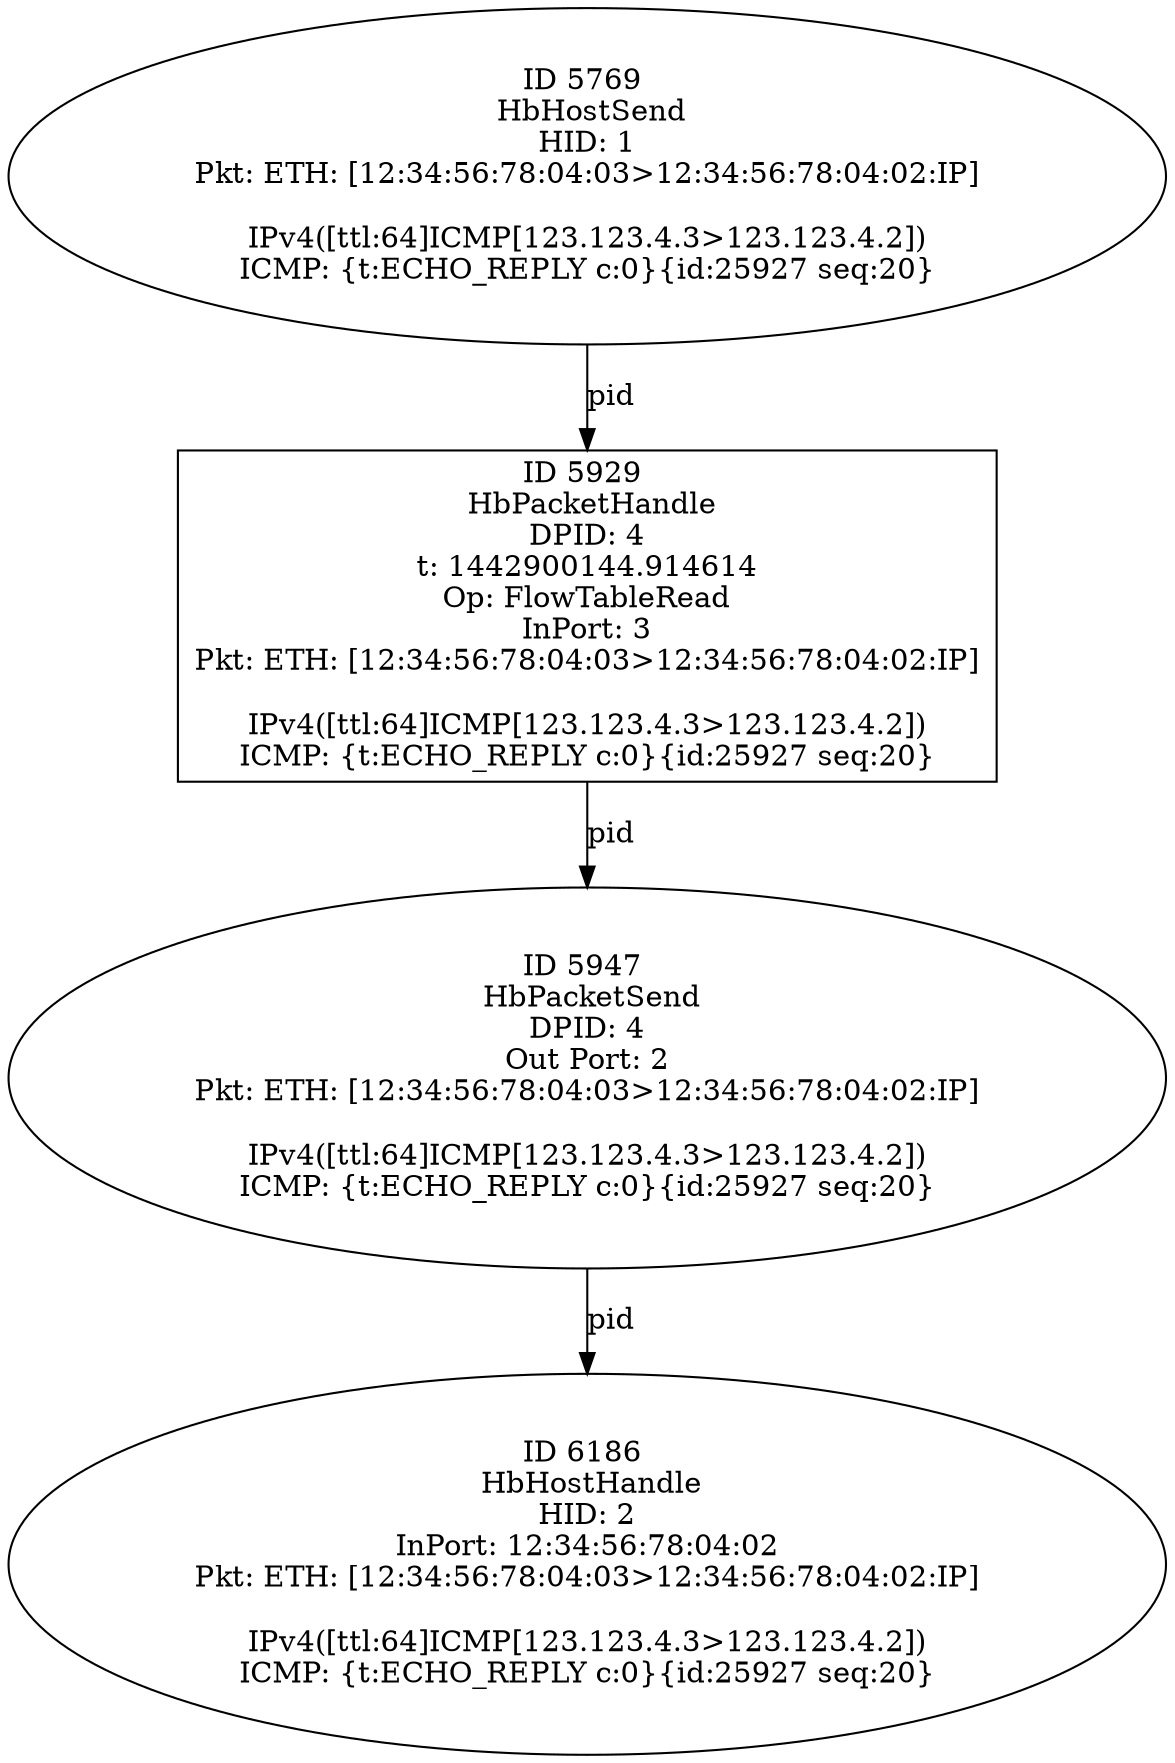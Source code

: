 strict digraph G {
5769 [shape=oval, event=<hb_events.HbHostSend object at 0x1091152d0>, label="ID 5769 
 HbHostSend
HID: 1
Pkt: ETH: [12:34:56:78:04:03>12:34:56:78:04:02:IP]

IPv4([ttl:64]ICMP[123.123.4.3>123.123.4.2])
ICMP: {t:ECHO_REPLY c:0}{id:25927 seq:20}"];
6186 [shape=oval, event=<hb_events.HbHostHandle object at 0x1093406d0>, label="ID 6186 
 HbHostHandle
HID: 2
InPort: 12:34:56:78:04:02
Pkt: ETH: [12:34:56:78:04:03>12:34:56:78:04:02:IP]

IPv4([ttl:64]ICMP[123.123.4.3>123.123.4.2])
ICMP: {t:ECHO_REPLY c:0}{id:25927 seq:20}"];
5947 [shape=oval, event=<hb_events.HbPacketSend object at 0x1091e33d0>, label="ID 5947 
 HbPacketSend
DPID: 4
Out Port: 2
Pkt: ETH: [12:34:56:78:04:03>12:34:56:78:04:02:IP]

IPv4([ttl:64]ICMP[123.123.4.3>123.123.4.2])
ICMP: {t:ECHO_REPLY c:0}{id:25927 seq:20}"];
5929 [shape=box, event=<hb_events.HbPacketHandle object at 0x10921edd0>, label="ID 5929 
 HbPacketHandle
DPID: 4
t: 1442900144.914614
Op: FlowTableRead
InPort: 3
Pkt: ETH: [12:34:56:78:04:03>12:34:56:78:04:02:IP]

IPv4([ttl:64]ICMP[123.123.4.3>123.123.4.2])
ICMP: {t:ECHO_REPLY c:0}{id:25927 seq:20}"];
5769 -> 5929  [rel=pid, label=pid];
5947 -> 6186  [rel=pid, label=pid];
5929 -> 5947  [rel=pid, label=pid];
}
